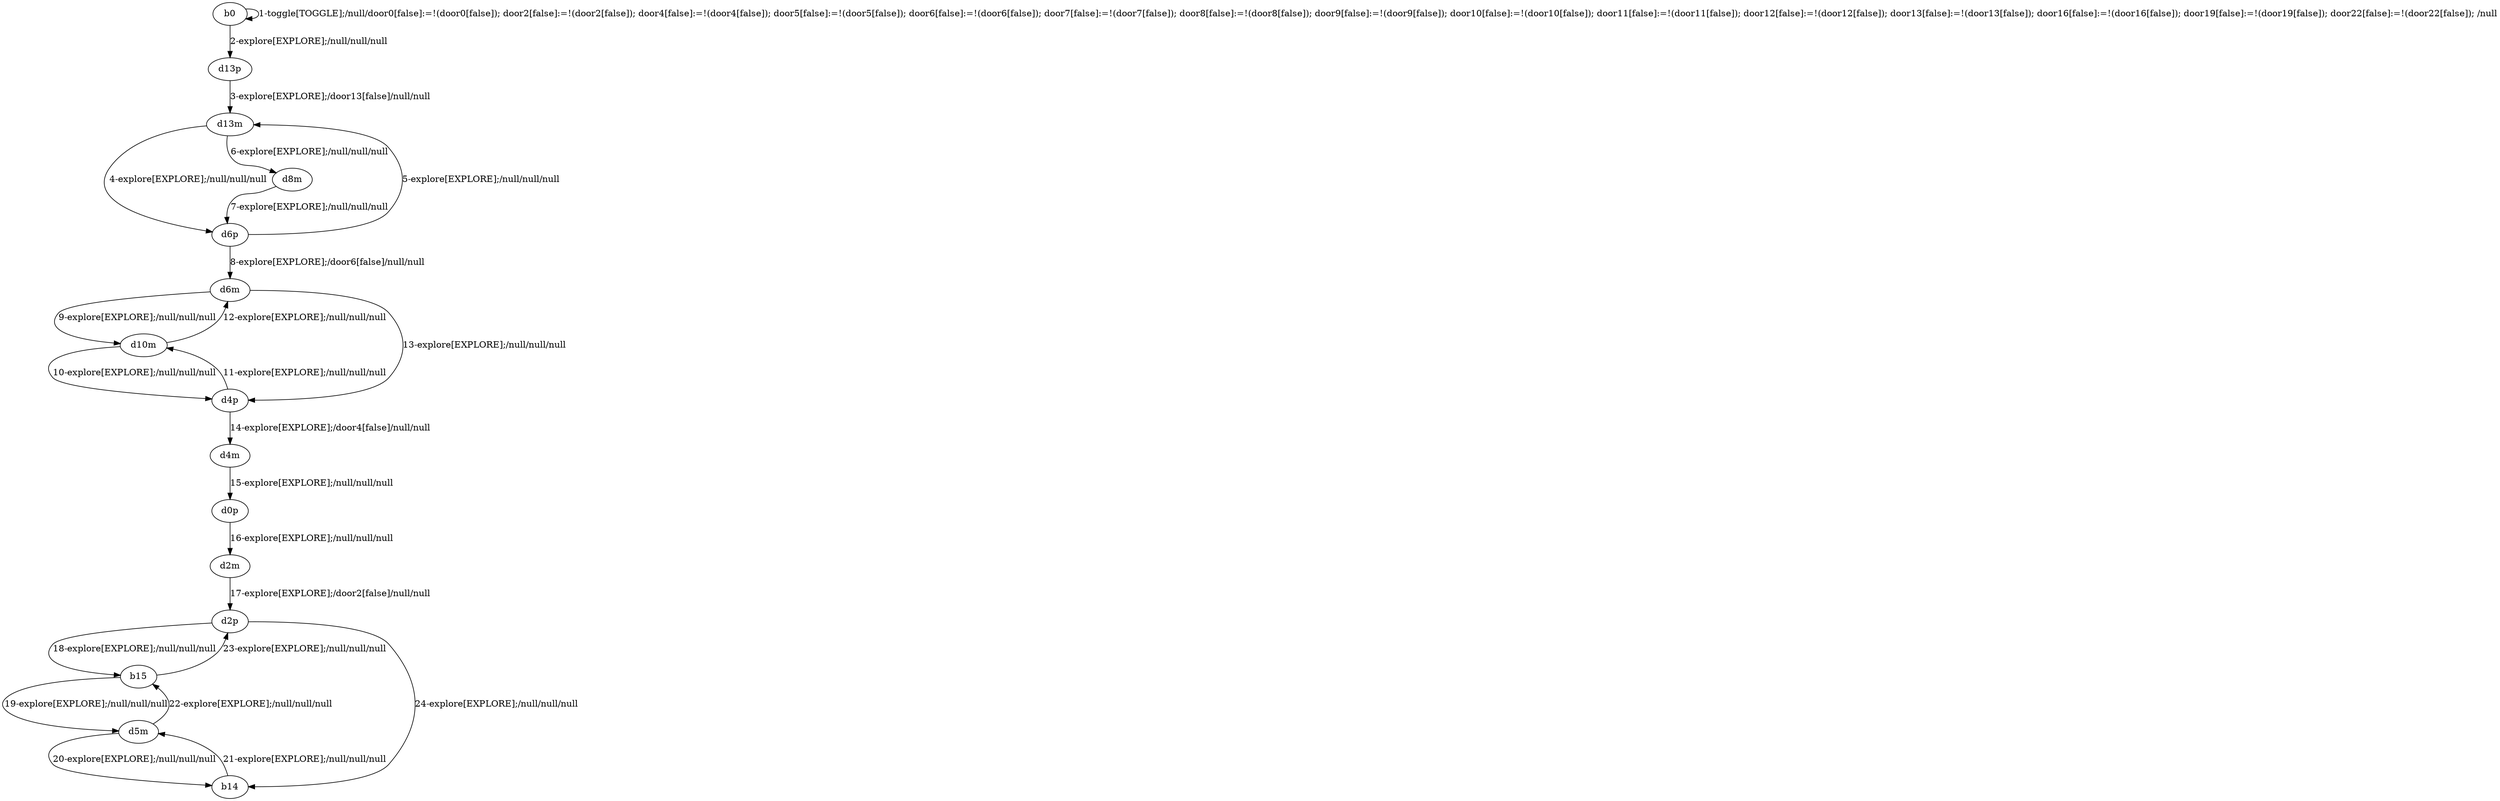 # Total number of goals covered by this test: 1
# b15 --> d2p

digraph g {
"b0" -> "b0" [label = "1-toggle[TOGGLE];/null/door0[false]:=!(door0[false]); door2[false]:=!(door2[false]); door4[false]:=!(door4[false]); door5[false]:=!(door5[false]); door6[false]:=!(door6[false]); door7[false]:=!(door7[false]); door8[false]:=!(door8[false]); door9[false]:=!(door9[false]); door10[false]:=!(door10[false]); door11[false]:=!(door11[false]); door12[false]:=!(door12[false]); door13[false]:=!(door13[false]); door16[false]:=!(door16[false]); door19[false]:=!(door19[false]); door22[false]:=!(door22[false]); /null"];
"b0" -> "d13p" [label = "2-explore[EXPLORE];/null/null/null"];
"d13p" -> "d13m" [label = "3-explore[EXPLORE];/door13[false]/null/null"];
"d13m" -> "d6p" [label = "4-explore[EXPLORE];/null/null/null"];
"d6p" -> "d13m" [label = "5-explore[EXPLORE];/null/null/null"];
"d13m" -> "d8m" [label = "6-explore[EXPLORE];/null/null/null"];
"d8m" -> "d6p" [label = "7-explore[EXPLORE];/null/null/null"];
"d6p" -> "d6m" [label = "8-explore[EXPLORE];/door6[false]/null/null"];
"d6m" -> "d10m" [label = "9-explore[EXPLORE];/null/null/null"];
"d10m" -> "d4p" [label = "10-explore[EXPLORE];/null/null/null"];
"d4p" -> "d10m" [label = "11-explore[EXPLORE];/null/null/null"];
"d10m" -> "d6m" [label = "12-explore[EXPLORE];/null/null/null"];
"d6m" -> "d4p" [label = "13-explore[EXPLORE];/null/null/null"];
"d4p" -> "d4m" [label = "14-explore[EXPLORE];/door4[false]/null/null"];
"d4m" -> "d0p" [label = "15-explore[EXPLORE];/null/null/null"];
"d0p" -> "d2m" [label = "16-explore[EXPLORE];/null/null/null"];
"d2m" -> "d2p" [label = "17-explore[EXPLORE];/door2[false]/null/null"];
"d2p" -> "b15" [label = "18-explore[EXPLORE];/null/null/null"];
"b15" -> "d5m" [label = "19-explore[EXPLORE];/null/null/null"];
"d5m" -> "b14" [label = "20-explore[EXPLORE];/null/null/null"];
"b14" -> "d5m" [label = "21-explore[EXPLORE];/null/null/null"];
"d5m" -> "b15" [label = "22-explore[EXPLORE];/null/null/null"];
"b15" -> "d2p" [label = "23-explore[EXPLORE];/null/null/null"];
"d2p" -> "b14" [label = "24-explore[EXPLORE];/null/null/null"];
}